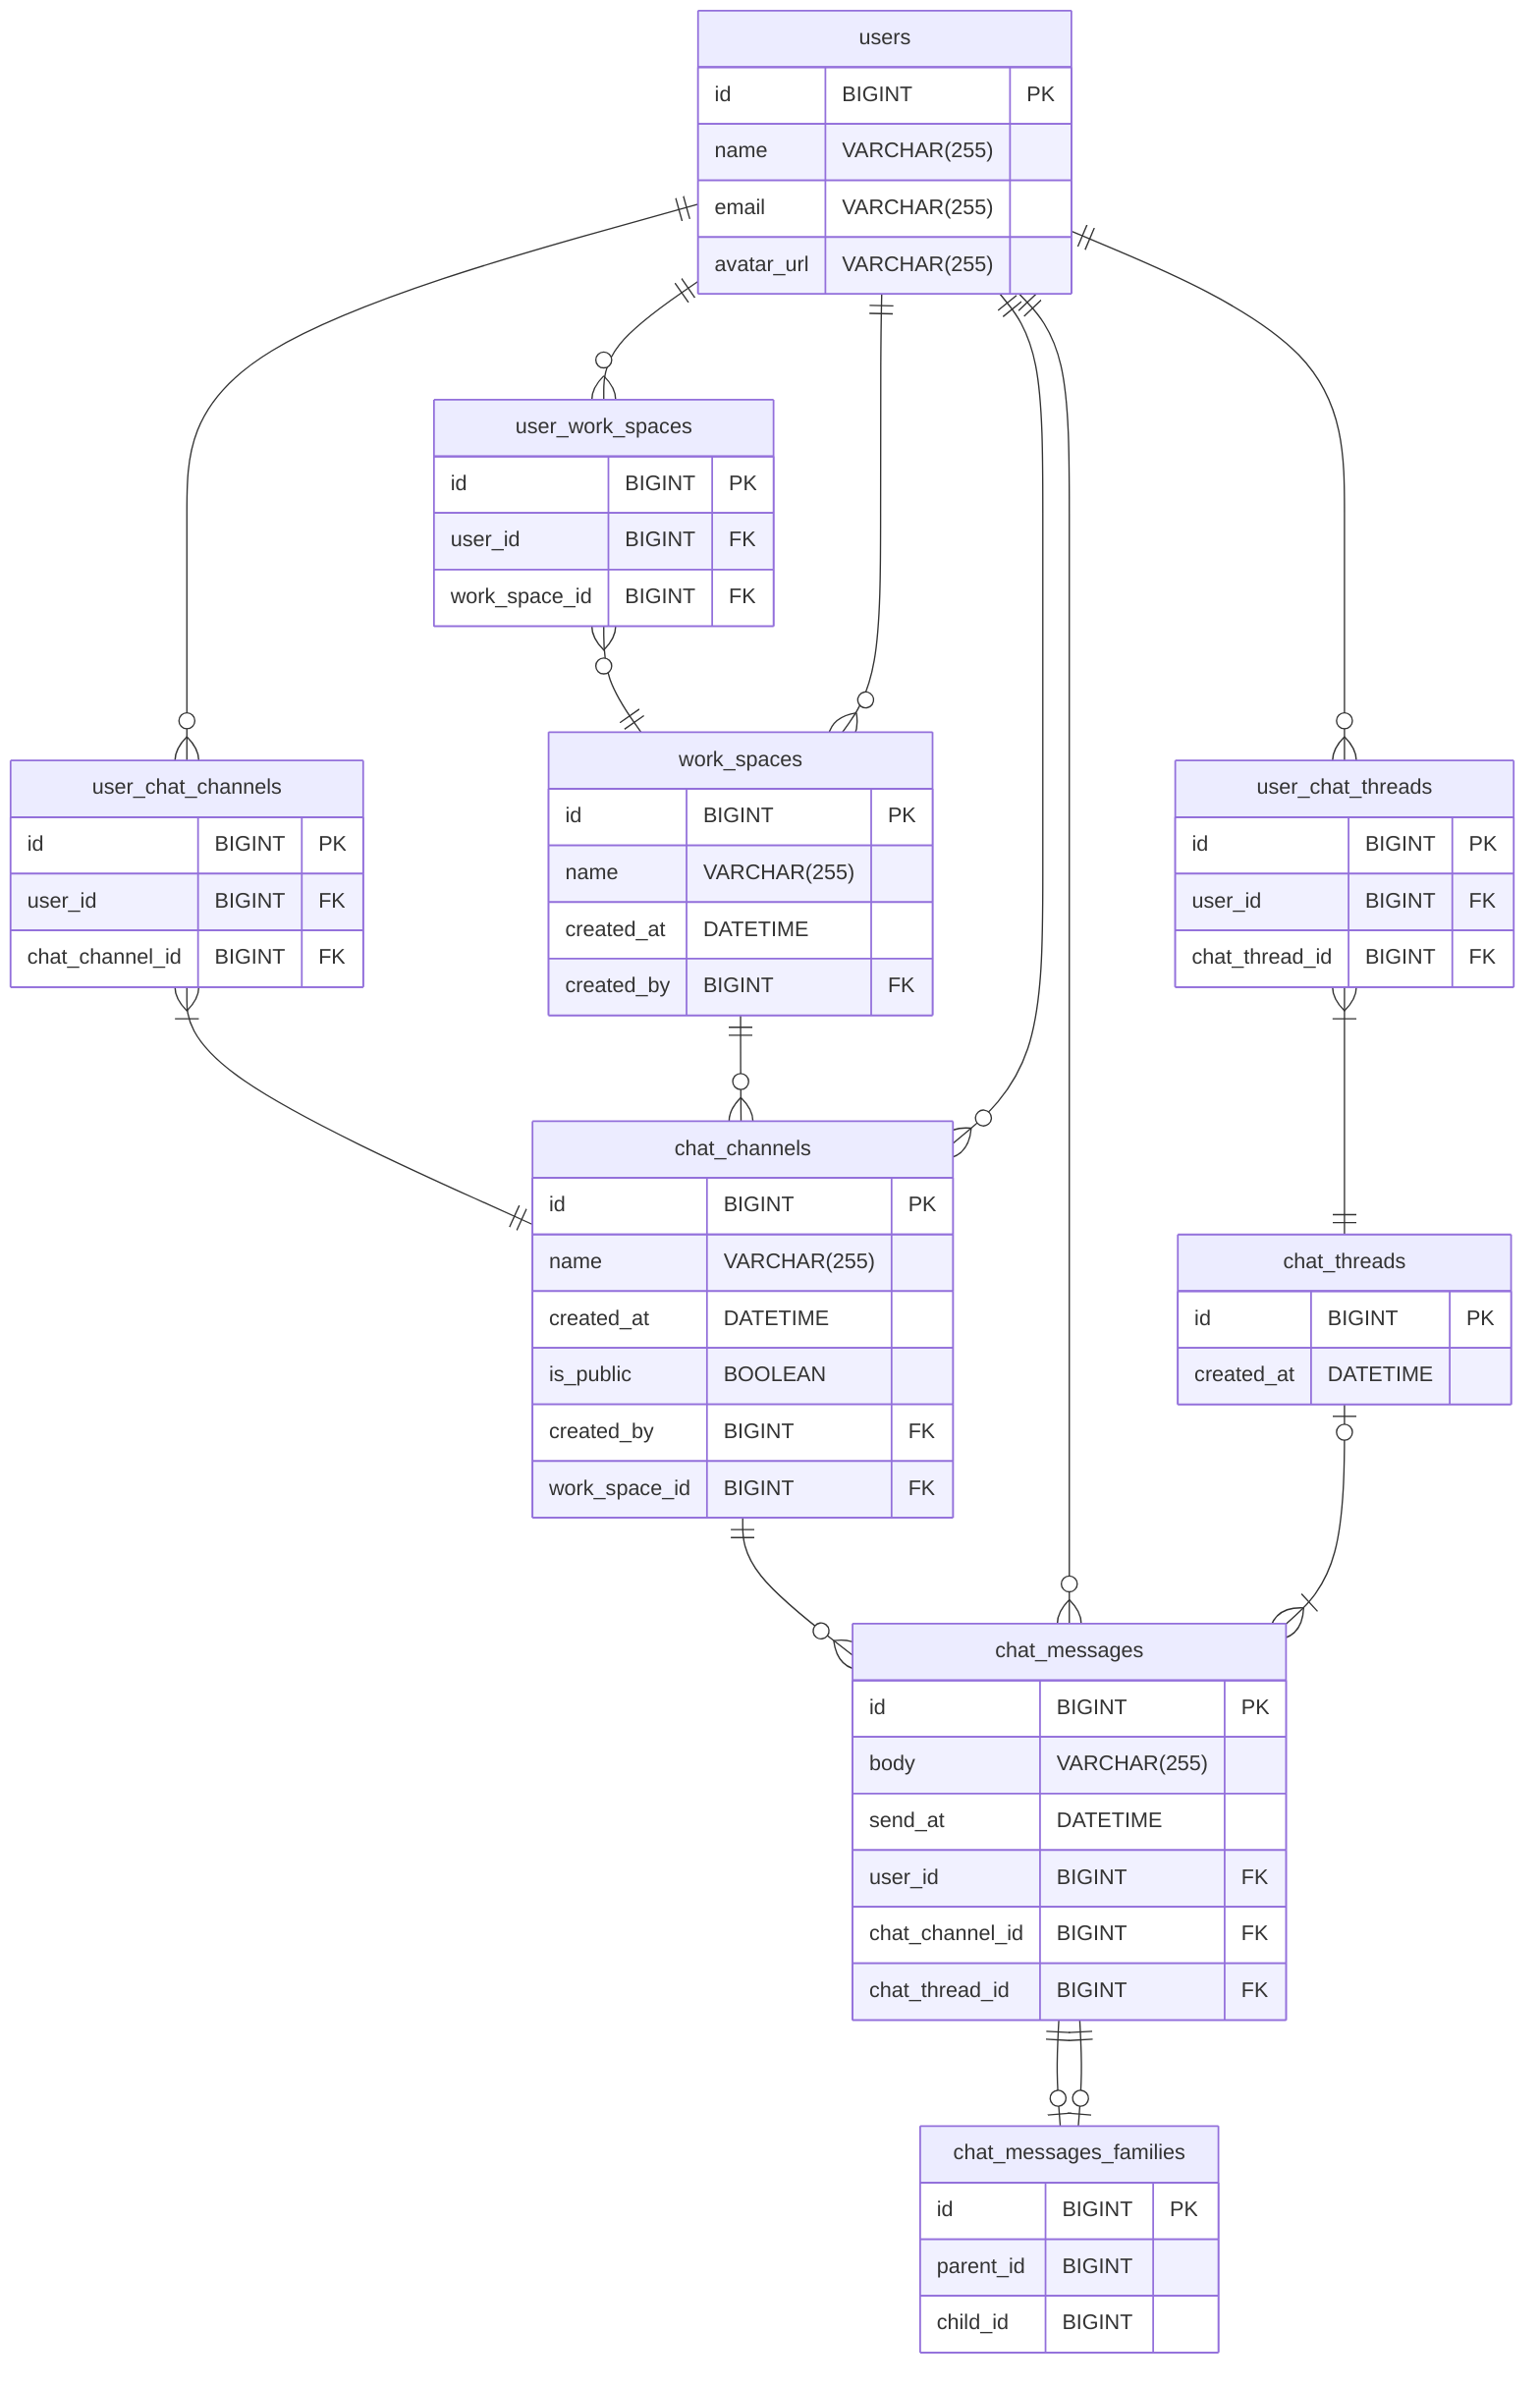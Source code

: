 erDiagram

users ||--o{ user_work_spaces: ""
user_work_spaces }o--|| work_spaces: ""
users ||--o{ user_chat_channels: ""
user_chat_channels }|--|| chat_channels: ""
work_spaces ||--o{ chat_channels: ""
users ||--o{ user_chat_threads: ""
user_chat_threads }|--|| chat_threads: ""
chat_channels ||--o{ chat_messages: ""
users ||--o{ chat_messages: ""
chat_threads |o--|{ chat_messages: ""

%% メッセージの親子関係を表している
%% chat_messages_familiesが存在するなら、childは存在する。
chat_messages ||--o| chat_messages_families: ""
chat_messages_families |o--|| chat_messages: ""

%% 誰によってワークスペースが作られたかを表すリレーション
users ||--o{ work_spaces: ""

%% 誰によってチャンネルが作られたかを表すリレーション
users ||--o{ chat_channels: ""



users {
  id BIGINT PK
  name VARCHAR(255)
  email VARCHAR(255)
  avatar_url VARCHAR(255)
}

work_spaces {
  id BIGINT PK
  name VARCHAR(255)
  created_at DATETIME
  created_by BIGINT FK
}

user_work_spaces {
  id BIGINT PK
  user_id BIGINT FK
  work_space_id BIGINT FK
}

chat_channels {
  id BIGINT PK
  name VARCHAR(255)
  created_at DATETIME
  is_public BOOLEAN
  created_by BIGINT FK
  work_space_id BIGINT FK
}

user_chat_channels {
  id BIGINT PK
  user_id BIGINT FK
  chat_channel_id BIGINT FK
}

chat_threads {
  id BIGINT PK
  created_at DATETIME
}

user_chat_threads {
  id BIGINT PK
  user_id BIGINT FK
  chat_thread_id BIGINT FK
}

chat_messages {
  id BIGINT PK
  body VARCHAR(255)
  send_at DATETIME
  user_id BIGINT FK
  chat_channel_id BIGINT FK
  chat_thread_id BIGINT FK
}

chat_messages_families {
  id BIGINT PK
  parent_id BIGINT
  child_id BIGINT
}